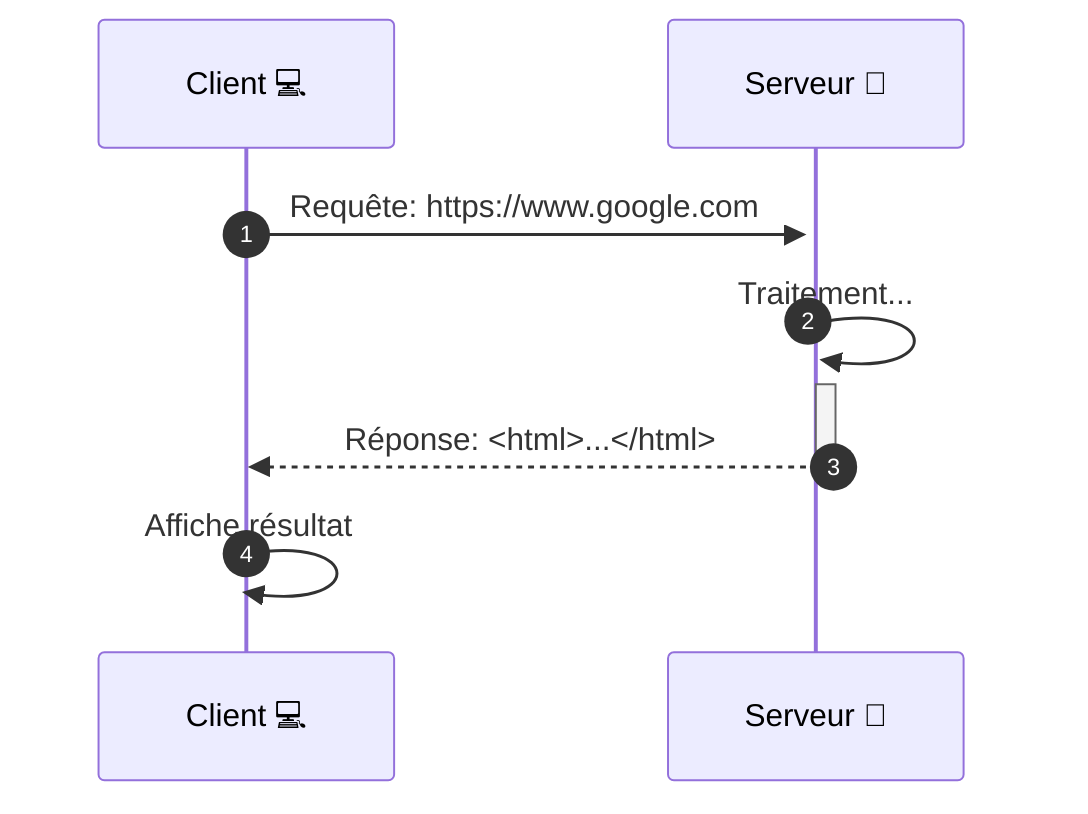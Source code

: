 sequenceDiagram
    autonumber
    Client 💻->>+Serveur 💽: Requête: https://www.google.com
    Serveur 💽->>+Serveur 💽: Traitement...
    Serveur 💽-->>-Client 💻: Réponse: <html>...</html>
    Client 💻->>+Client 💻: Affiche résultat